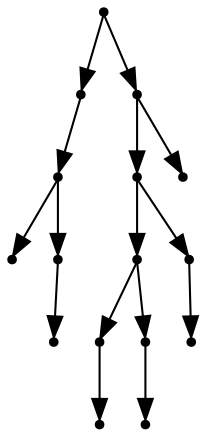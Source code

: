 digraph {
  15 [shape=point];
  4 [shape=point];
  3 [shape=point];
  0 [shape=point];
  2 [shape=point];
  1 [shape=point];
  14 [shape=point];
  12 [shape=point];
  9 [shape=point];
  6 [shape=point];
  5 [shape=point];
  8 [shape=point];
  7 [shape=point];
  11 [shape=point];
  10 [shape=point];
  13 [shape=point];
15 -> 4;
4 -> 3;
3 -> 0;
3 -> 2;
2 -> 1;
15 -> 14;
14 -> 12;
12 -> 9;
9 -> 6;
6 -> 5;
9 -> 8;
8 -> 7;
12 -> 11;
11 -> 10;
14 -> 13;
}

